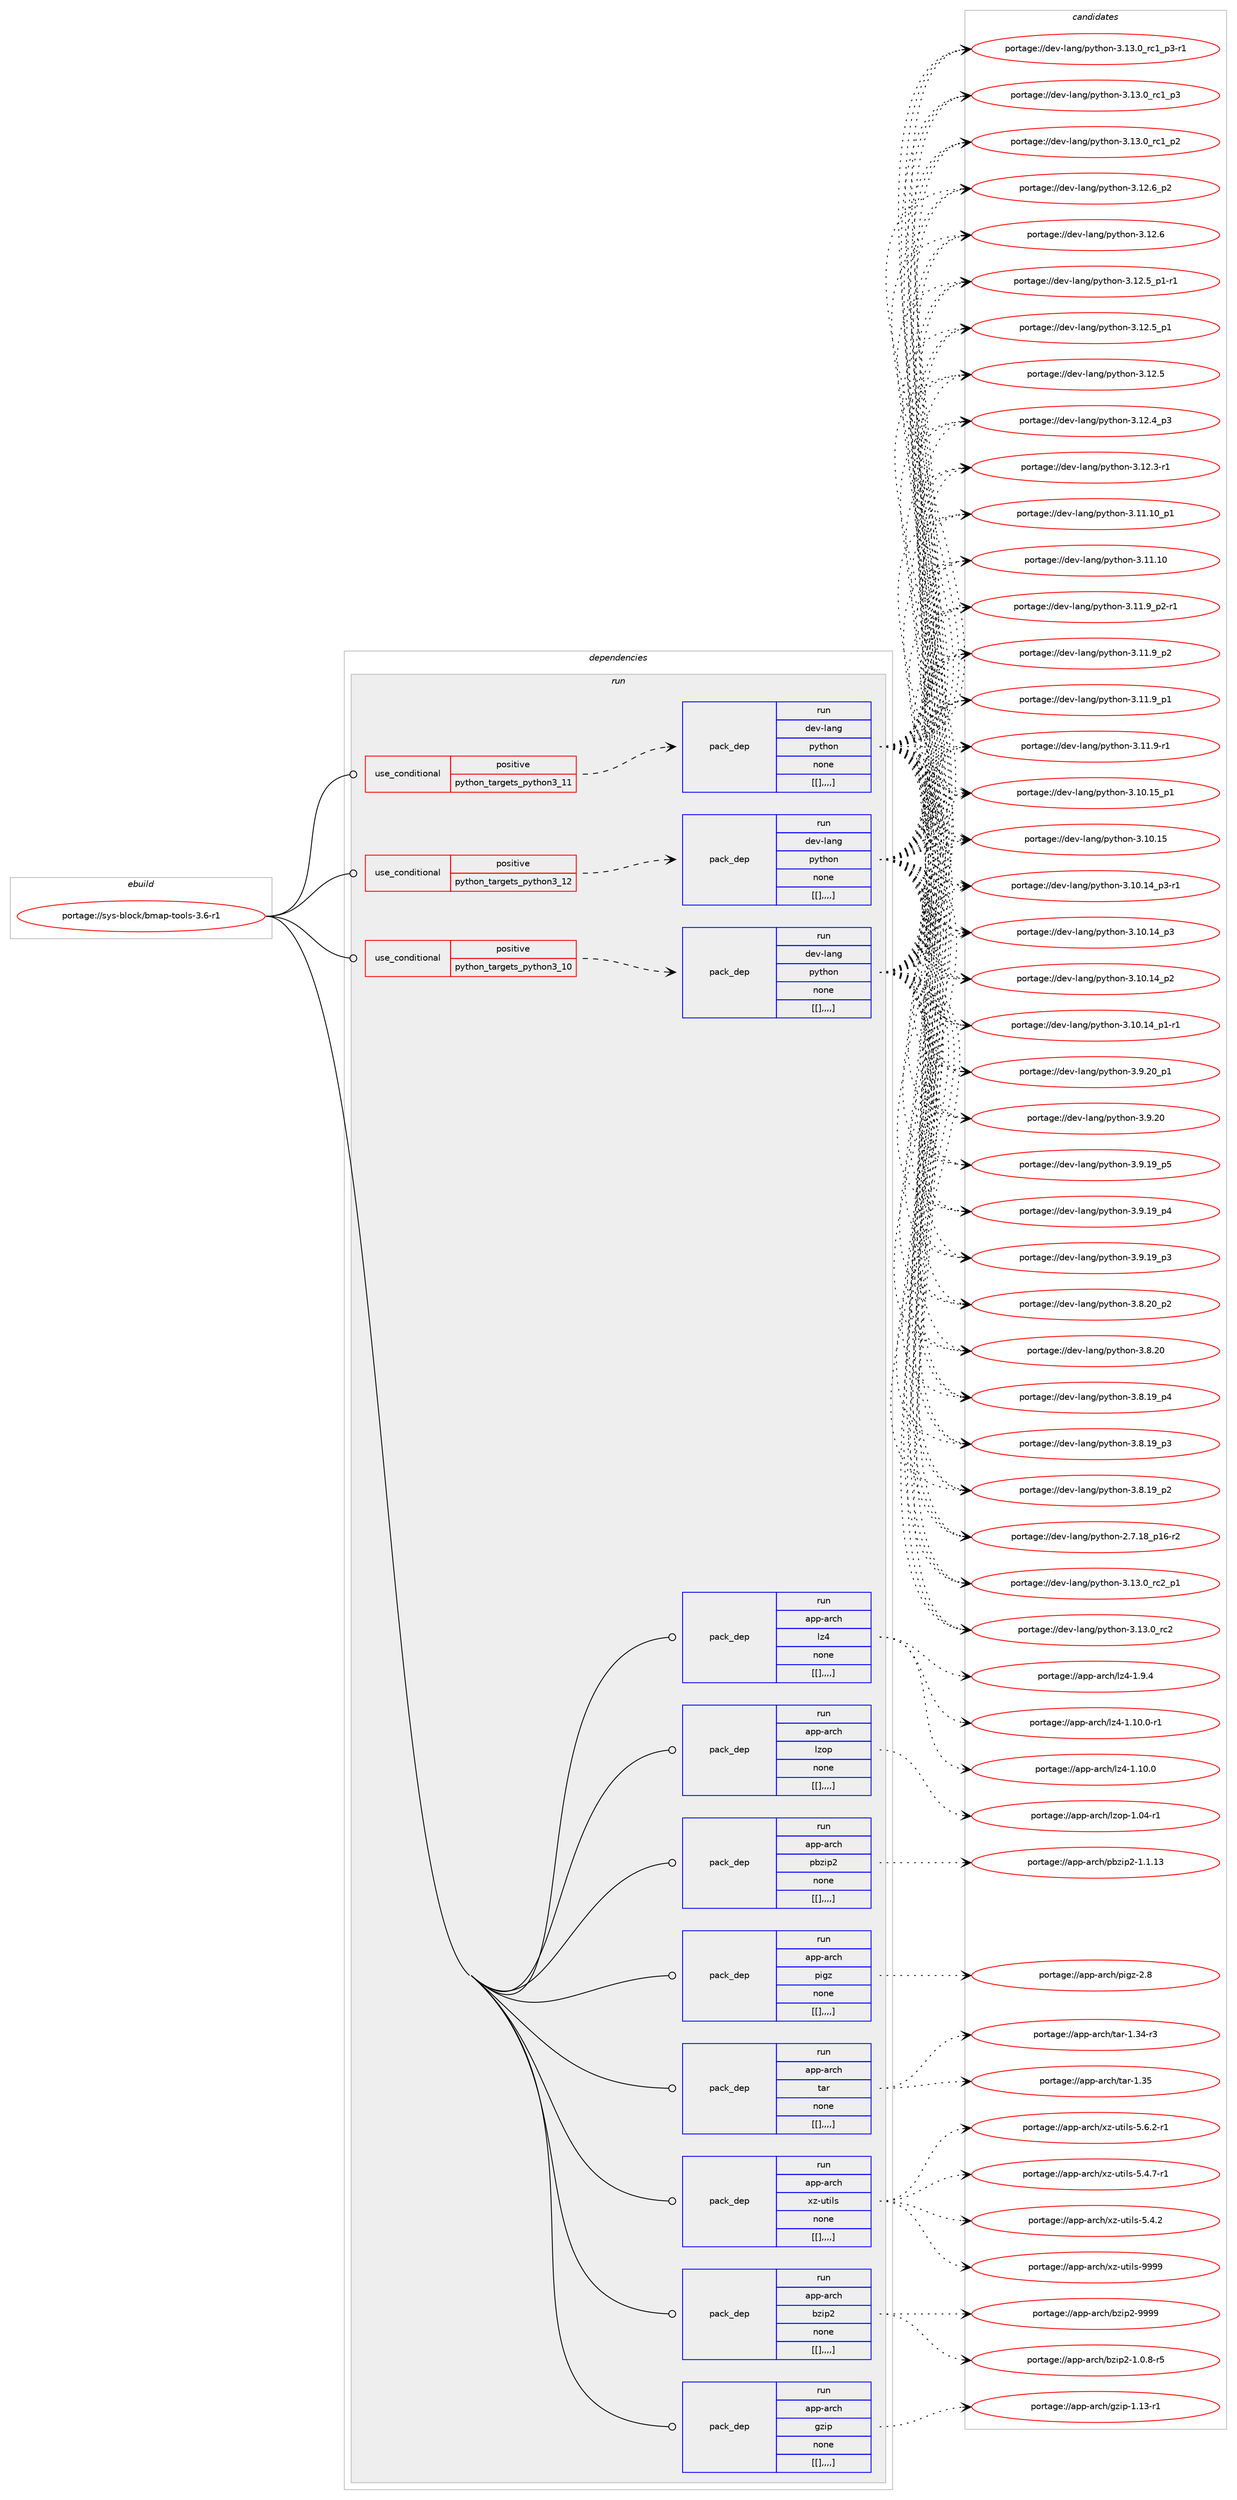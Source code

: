 digraph prolog {

# *************
# Graph options
# *************

newrank=true;
concentrate=true;
compound=true;
graph [rankdir=LR,fontname=Helvetica,fontsize=10,ranksep=1.5];#, ranksep=2.5, nodesep=0.2];
edge  [arrowhead=vee];
node  [fontname=Helvetica,fontsize=10];

# **********
# The ebuild
# **********

subgraph cluster_leftcol {
color=gray;
label=<<i>ebuild</i>>;
id [label="portage://sys-block/bmap-tools-3.6-r1", color=red, width=4, href="../sys-block/bmap-tools-3.6-r1.svg"];
}

# ****************
# The dependencies
# ****************

subgraph cluster_midcol {
color=gray;
label=<<i>dependencies</i>>;
subgraph cluster_compile {
fillcolor="#eeeeee";
style=filled;
label=<<i>compile</i>>;
}
subgraph cluster_compileandrun {
fillcolor="#eeeeee";
style=filled;
label=<<i>compile and run</i>>;
}
subgraph cluster_run {
fillcolor="#eeeeee";
style=filled;
label=<<i>run</i>>;
subgraph cond117780 {
dependency439163 [label=<<TABLE BORDER="0" CELLBORDER="1" CELLSPACING="0" CELLPADDING="4"><TR><TD ROWSPAN="3" CELLPADDING="10">use_conditional</TD></TR><TR><TD>positive</TD></TR><TR><TD>python_targets_python3_10</TD></TR></TABLE>>, shape=none, color=red];
subgraph pack318430 {
dependency439164 [label=<<TABLE BORDER="0" CELLBORDER="1" CELLSPACING="0" CELLPADDING="4" WIDTH="220"><TR><TD ROWSPAN="6" CELLPADDING="30">pack_dep</TD></TR><TR><TD WIDTH="110">run</TD></TR><TR><TD>dev-lang</TD></TR><TR><TD>python</TD></TR><TR><TD>none</TD></TR><TR><TD>[[],,,,]</TD></TR></TABLE>>, shape=none, color=blue];
}
dependency439163:e -> dependency439164:w [weight=20,style="dashed",arrowhead="vee"];
}
id:e -> dependency439163:w [weight=20,style="solid",arrowhead="odot"];
subgraph cond117781 {
dependency439165 [label=<<TABLE BORDER="0" CELLBORDER="1" CELLSPACING="0" CELLPADDING="4"><TR><TD ROWSPAN="3" CELLPADDING="10">use_conditional</TD></TR><TR><TD>positive</TD></TR><TR><TD>python_targets_python3_11</TD></TR></TABLE>>, shape=none, color=red];
subgraph pack318431 {
dependency439166 [label=<<TABLE BORDER="0" CELLBORDER="1" CELLSPACING="0" CELLPADDING="4" WIDTH="220"><TR><TD ROWSPAN="6" CELLPADDING="30">pack_dep</TD></TR><TR><TD WIDTH="110">run</TD></TR><TR><TD>dev-lang</TD></TR><TR><TD>python</TD></TR><TR><TD>none</TD></TR><TR><TD>[[],,,,]</TD></TR></TABLE>>, shape=none, color=blue];
}
dependency439165:e -> dependency439166:w [weight=20,style="dashed",arrowhead="vee"];
}
id:e -> dependency439165:w [weight=20,style="solid",arrowhead="odot"];
subgraph cond117782 {
dependency439167 [label=<<TABLE BORDER="0" CELLBORDER="1" CELLSPACING="0" CELLPADDING="4"><TR><TD ROWSPAN="3" CELLPADDING="10">use_conditional</TD></TR><TR><TD>positive</TD></TR><TR><TD>python_targets_python3_12</TD></TR></TABLE>>, shape=none, color=red];
subgraph pack318432 {
dependency439168 [label=<<TABLE BORDER="0" CELLBORDER="1" CELLSPACING="0" CELLPADDING="4" WIDTH="220"><TR><TD ROWSPAN="6" CELLPADDING="30">pack_dep</TD></TR><TR><TD WIDTH="110">run</TD></TR><TR><TD>dev-lang</TD></TR><TR><TD>python</TD></TR><TR><TD>none</TD></TR><TR><TD>[[],,,,]</TD></TR></TABLE>>, shape=none, color=blue];
}
dependency439167:e -> dependency439168:w [weight=20,style="dashed",arrowhead="vee"];
}
id:e -> dependency439167:w [weight=20,style="solid",arrowhead="odot"];
subgraph pack318433 {
dependency439169 [label=<<TABLE BORDER="0" CELLBORDER="1" CELLSPACING="0" CELLPADDING="4" WIDTH="220"><TR><TD ROWSPAN="6" CELLPADDING="30">pack_dep</TD></TR><TR><TD WIDTH="110">run</TD></TR><TR><TD>app-arch</TD></TR><TR><TD>bzip2</TD></TR><TR><TD>none</TD></TR><TR><TD>[[],,,,]</TD></TR></TABLE>>, shape=none, color=blue];
}
id:e -> dependency439169:w [weight=20,style="solid",arrowhead="odot"];
subgraph pack318434 {
dependency439170 [label=<<TABLE BORDER="0" CELLBORDER="1" CELLSPACING="0" CELLPADDING="4" WIDTH="220"><TR><TD ROWSPAN="6" CELLPADDING="30">pack_dep</TD></TR><TR><TD WIDTH="110">run</TD></TR><TR><TD>app-arch</TD></TR><TR><TD>gzip</TD></TR><TR><TD>none</TD></TR><TR><TD>[[],,,,]</TD></TR></TABLE>>, shape=none, color=blue];
}
id:e -> dependency439170:w [weight=20,style="solid",arrowhead="odot"];
subgraph pack318435 {
dependency439171 [label=<<TABLE BORDER="0" CELLBORDER="1" CELLSPACING="0" CELLPADDING="4" WIDTH="220"><TR><TD ROWSPAN="6" CELLPADDING="30">pack_dep</TD></TR><TR><TD WIDTH="110">run</TD></TR><TR><TD>app-arch</TD></TR><TR><TD>lz4</TD></TR><TR><TD>none</TD></TR><TR><TD>[[],,,,]</TD></TR></TABLE>>, shape=none, color=blue];
}
id:e -> dependency439171:w [weight=20,style="solid",arrowhead="odot"];
subgraph pack318436 {
dependency439172 [label=<<TABLE BORDER="0" CELLBORDER="1" CELLSPACING="0" CELLPADDING="4" WIDTH="220"><TR><TD ROWSPAN="6" CELLPADDING="30">pack_dep</TD></TR><TR><TD WIDTH="110">run</TD></TR><TR><TD>app-arch</TD></TR><TR><TD>lzop</TD></TR><TR><TD>none</TD></TR><TR><TD>[[],,,,]</TD></TR></TABLE>>, shape=none, color=blue];
}
id:e -> dependency439172:w [weight=20,style="solid",arrowhead="odot"];
subgraph pack318437 {
dependency439173 [label=<<TABLE BORDER="0" CELLBORDER="1" CELLSPACING="0" CELLPADDING="4" WIDTH="220"><TR><TD ROWSPAN="6" CELLPADDING="30">pack_dep</TD></TR><TR><TD WIDTH="110">run</TD></TR><TR><TD>app-arch</TD></TR><TR><TD>pbzip2</TD></TR><TR><TD>none</TD></TR><TR><TD>[[],,,,]</TD></TR></TABLE>>, shape=none, color=blue];
}
id:e -> dependency439173:w [weight=20,style="solid",arrowhead="odot"];
subgraph pack318438 {
dependency439174 [label=<<TABLE BORDER="0" CELLBORDER="1" CELLSPACING="0" CELLPADDING="4" WIDTH="220"><TR><TD ROWSPAN="6" CELLPADDING="30">pack_dep</TD></TR><TR><TD WIDTH="110">run</TD></TR><TR><TD>app-arch</TD></TR><TR><TD>pigz</TD></TR><TR><TD>none</TD></TR><TR><TD>[[],,,,]</TD></TR></TABLE>>, shape=none, color=blue];
}
id:e -> dependency439174:w [weight=20,style="solid",arrowhead="odot"];
subgraph pack318439 {
dependency439175 [label=<<TABLE BORDER="0" CELLBORDER="1" CELLSPACING="0" CELLPADDING="4" WIDTH="220"><TR><TD ROWSPAN="6" CELLPADDING="30">pack_dep</TD></TR><TR><TD WIDTH="110">run</TD></TR><TR><TD>app-arch</TD></TR><TR><TD>tar</TD></TR><TR><TD>none</TD></TR><TR><TD>[[],,,,]</TD></TR></TABLE>>, shape=none, color=blue];
}
id:e -> dependency439175:w [weight=20,style="solid",arrowhead="odot"];
subgraph pack318440 {
dependency439176 [label=<<TABLE BORDER="0" CELLBORDER="1" CELLSPACING="0" CELLPADDING="4" WIDTH="220"><TR><TD ROWSPAN="6" CELLPADDING="30">pack_dep</TD></TR><TR><TD WIDTH="110">run</TD></TR><TR><TD>app-arch</TD></TR><TR><TD>xz-utils</TD></TR><TR><TD>none</TD></TR><TR><TD>[[],,,,]</TD></TR></TABLE>>, shape=none, color=blue];
}
id:e -> dependency439176:w [weight=20,style="solid",arrowhead="odot"];
}
}

# **************
# The candidates
# **************

subgraph cluster_choices {
rank=same;
color=gray;
label=<<i>candidates</i>>;

subgraph choice318430 {
color=black;
nodesep=1;
choice100101118451089711010347112121116104111110455146495146489511499509511249 [label="portage://dev-lang/python-3.13.0_rc2_p1", color=red, width=4,href="../dev-lang/python-3.13.0_rc2_p1.svg"];
choice10010111845108971101034711212111610411111045514649514648951149950 [label="portage://dev-lang/python-3.13.0_rc2", color=red, width=4,href="../dev-lang/python-3.13.0_rc2.svg"];
choice1001011184510897110103471121211161041111104551464951464895114994995112514511449 [label="portage://dev-lang/python-3.13.0_rc1_p3-r1", color=red, width=4,href="../dev-lang/python-3.13.0_rc1_p3-r1.svg"];
choice100101118451089711010347112121116104111110455146495146489511499499511251 [label="portage://dev-lang/python-3.13.0_rc1_p3", color=red, width=4,href="../dev-lang/python-3.13.0_rc1_p3.svg"];
choice100101118451089711010347112121116104111110455146495146489511499499511250 [label="portage://dev-lang/python-3.13.0_rc1_p2", color=red, width=4,href="../dev-lang/python-3.13.0_rc1_p2.svg"];
choice100101118451089711010347112121116104111110455146495046549511250 [label="portage://dev-lang/python-3.12.6_p2", color=red, width=4,href="../dev-lang/python-3.12.6_p2.svg"];
choice10010111845108971101034711212111610411111045514649504654 [label="portage://dev-lang/python-3.12.6", color=red, width=4,href="../dev-lang/python-3.12.6.svg"];
choice1001011184510897110103471121211161041111104551464950465395112494511449 [label="portage://dev-lang/python-3.12.5_p1-r1", color=red, width=4,href="../dev-lang/python-3.12.5_p1-r1.svg"];
choice100101118451089711010347112121116104111110455146495046539511249 [label="portage://dev-lang/python-3.12.5_p1", color=red, width=4,href="../dev-lang/python-3.12.5_p1.svg"];
choice10010111845108971101034711212111610411111045514649504653 [label="portage://dev-lang/python-3.12.5", color=red, width=4,href="../dev-lang/python-3.12.5.svg"];
choice100101118451089711010347112121116104111110455146495046529511251 [label="portage://dev-lang/python-3.12.4_p3", color=red, width=4,href="../dev-lang/python-3.12.4_p3.svg"];
choice100101118451089711010347112121116104111110455146495046514511449 [label="portage://dev-lang/python-3.12.3-r1", color=red, width=4,href="../dev-lang/python-3.12.3-r1.svg"];
choice10010111845108971101034711212111610411111045514649494649489511249 [label="portage://dev-lang/python-3.11.10_p1", color=red, width=4,href="../dev-lang/python-3.11.10_p1.svg"];
choice1001011184510897110103471121211161041111104551464949464948 [label="portage://dev-lang/python-3.11.10", color=red, width=4,href="../dev-lang/python-3.11.10.svg"];
choice1001011184510897110103471121211161041111104551464949465795112504511449 [label="portage://dev-lang/python-3.11.9_p2-r1", color=red, width=4,href="../dev-lang/python-3.11.9_p2-r1.svg"];
choice100101118451089711010347112121116104111110455146494946579511250 [label="portage://dev-lang/python-3.11.9_p2", color=red, width=4,href="../dev-lang/python-3.11.9_p2.svg"];
choice100101118451089711010347112121116104111110455146494946579511249 [label="portage://dev-lang/python-3.11.9_p1", color=red, width=4,href="../dev-lang/python-3.11.9_p1.svg"];
choice100101118451089711010347112121116104111110455146494946574511449 [label="portage://dev-lang/python-3.11.9-r1", color=red, width=4,href="../dev-lang/python-3.11.9-r1.svg"];
choice10010111845108971101034711212111610411111045514649484649539511249 [label="portage://dev-lang/python-3.10.15_p1", color=red, width=4,href="../dev-lang/python-3.10.15_p1.svg"];
choice1001011184510897110103471121211161041111104551464948464953 [label="portage://dev-lang/python-3.10.15", color=red, width=4,href="../dev-lang/python-3.10.15.svg"];
choice100101118451089711010347112121116104111110455146494846495295112514511449 [label="portage://dev-lang/python-3.10.14_p3-r1", color=red, width=4,href="../dev-lang/python-3.10.14_p3-r1.svg"];
choice10010111845108971101034711212111610411111045514649484649529511251 [label="portage://dev-lang/python-3.10.14_p3", color=red, width=4,href="../dev-lang/python-3.10.14_p3.svg"];
choice10010111845108971101034711212111610411111045514649484649529511250 [label="portage://dev-lang/python-3.10.14_p2", color=red, width=4,href="../dev-lang/python-3.10.14_p2.svg"];
choice100101118451089711010347112121116104111110455146494846495295112494511449 [label="portage://dev-lang/python-3.10.14_p1-r1", color=red, width=4,href="../dev-lang/python-3.10.14_p1-r1.svg"];
choice100101118451089711010347112121116104111110455146574650489511249 [label="portage://dev-lang/python-3.9.20_p1", color=red, width=4,href="../dev-lang/python-3.9.20_p1.svg"];
choice10010111845108971101034711212111610411111045514657465048 [label="portage://dev-lang/python-3.9.20", color=red, width=4,href="../dev-lang/python-3.9.20.svg"];
choice100101118451089711010347112121116104111110455146574649579511253 [label="portage://dev-lang/python-3.9.19_p5", color=red, width=4,href="../dev-lang/python-3.9.19_p5.svg"];
choice100101118451089711010347112121116104111110455146574649579511252 [label="portage://dev-lang/python-3.9.19_p4", color=red, width=4,href="../dev-lang/python-3.9.19_p4.svg"];
choice100101118451089711010347112121116104111110455146574649579511251 [label="portage://dev-lang/python-3.9.19_p3", color=red, width=4,href="../dev-lang/python-3.9.19_p3.svg"];
choice100101118451089711010347112121116104111110455146564650489511250 [label="portage://dev-lang/python-3.8.20_p2", color=red, width=4,href="../dev-lang/python-3.8.20_p2.svg"];
choice10010111845108971101034711212111610411111045514656465048 [label="portage://dev-lang/python-3.8.20", color=red, width=4,href="../dev-lang/python-3.8.20.svg"];
choice100101118451089711010347112121116104111110455146564649579511252 [label="portage://dev-lang/python-3.8.19_p4", color=red, width=4,href="../dev-lang/python-3.8.19_p4.svg"];
choice100101118451089711010347112121116104111110455146564649579511251 [label="portage://dev-lang/python-3.8.19_p3", color=red, width=4,href="../dev-lang/python-3.8.19_p3.svg"];
choice100101118451089711010347112121116104111110455146564649579511250 [label="portage://dev-lang/python-3.8.19_p2", color=red, width=4,href="../dev-lang/python-3.8.19_p2.svg"];
choice100101118451089711010347112121116104111110455046554649569511249544511450 [label="portage://dev-lang/python-2.7.18_p16-r2", color=red, width=4,href="../dev-lang/python-2.7.18_p16-r2.svg"];
dependency439164:e -> choice100101118451089711010347112121116104111110455146495146489511499509511249:w [style=dotted,weight="100"];
dependency439164:e -> choice10010111845108971101034711212111610411111045514649514648951149950:w [style=dotted,weight="100"];
dependency439164:e -> choice1001011184510897110103471121211161041111104551464951464895114994995112514511449:w [style=dotted,weight="100"];
dependency439164:e -> choice100101118451089711010347112121116104111110455146495146489511499499511251:w [style=dotted,weight="100"];
dependency439164:e -> choice100101118451089711010347112121116104111110455146495146489511499499511250:w [style=dotted,weight="100"];
dependency439164:e -> choice100101118451089711010347112121116104111110455146495046549511250:w [style=dotted,weight="100"];
dependency439164:e -> choice10010111845108971101034711212111610411111045514649504654:w [style=dotted,weight="100"];
dependency439164:e -> choice1001011184510897110103471121211161041111104551464950465395112494511449:w [style=dotted,weight="100"];
dependency439164:e -> choice100101118451089711010347112121116104111110455146495046539511249:w [style=dotted,weight="100"];
dependency439164:e -> choice10010111845108971101034711212111610411111045514649504653:w [style=dotted,weight="100"];
dependency439164:e -> choice100101118451089711010347112121116104111110455146495046529511251:w [style=dotted,weight="100"];
dependency439164:e -> choice100101118451089711010347112121116104111110455146495046514511449:w [style=dotted,weight="100"];
dependency439164:e -> choice10010111845108971101034711212111610411111045514649494649489511249:w [style=dotted,weight="100"];
dependency439164:e -> choice1001011184510897110103471121211161041111104551464949464948:w [style=dotted,weight="100"];
dependency439164:e -> choice1001011184510897110103471121211161041111104551464949465795112504511449:w [style=dotted,weight="100"];
dependency439164:e -> choice100101118451089711010347112121116104111110455146494946579511250:w [style=dotted,weight="100"];
dependency439164:e -> choice100101118451089711010347112121116104111110455146494946579511249:w [style=dotted,weight="100"];
dependency439164:e -> choice100101118451089711010347112121116104111110455146494946574511449:w [style=dotted,weight="100"];
dependency439164:e -> choice10010111845108971101034711212111610411111045514649484649539511249:w [style=dotted,weight="100"];
dependency439164:e -> choice1001011184510897110103471121211161041111104551464948464953:w [style=dotted,weight="100"];
dependency439164:e -> choice100101118451089711010347112121116104111110455146494846495295112514511449:w [style=dotted,weight="100"];
dependency439164:e -> choice10010111845108971101034711212111610411111045514649484649529511251:w [style=dotted,weight="100"];
dependency439164:e -> choice10010111845108971101034711212111610411111045514649484649529511250:w [style=dotted,weight="100"];
dependency439164:e -> choice100101118451089711010347112121116104111110455146494846495295112494511449:w [style=dotted,weight="100"];
dependency439164:e -> choice100101118451089711010347112121116104111110455146574650489511249:w [style=dotted,weight="100"];
dependency439164:e -> choice10010111845108971101034711212111610411111045514657465048:w [style=dotted,weight="100"];
dependency439164:e -> choice100101118451089711010347112121116104111110455146574649579511253:w [style=dotted,weight="100"];
dependency439164:e -> choice100101118451089711010347112121116104111110455146574649579511252:w [style=dotted,weight="100"];
dependency439164:e -> choice100101118451089711010347112121116104111110455146574649579511251:w [style=dotted,weight="100"];
dependency439164:e -> choice100101118451089711010347112121116104111110455146564650489511250:w [style=dotted,weight="100"];
dependency439164:e -> choice10010111845108971101034711212111610411111045514656465048:w [style=dotted,weight="100"];
dependency439164:e -> choice100101118451089711010347112121116104111110455146564649579511252:w [style=dotted,weight="100"];
dependency439164:e -> choice100101118451089711010347112121116104111110455146564649579511251:w [style=dotted,weight="100"];
dependency439164:e -> choice100101118451089711010347112121116104111110455146564649579511250:w [style=dotted,weight="100"];
dependency439164:e -> choice100101118451089711010347112121116104111110455046554649569511249544511450:w [style=dotted,weight="100"];
}
subgraph choice318431 {
color=black;
nodesep=1;
choice100101118451089711010347112121116104111110455146495146489511499509511249 [label="portage://dev-lang/python-3.13.0_rc2_p1", color=red, width=4,href="../dev-lang/python-3.13.0_rc2_p1.svg"];
choice10010111845108971101034711212111610411111045514649514648951149950 [label="portage://dev-lang/python-3.13.0_rc2", color=red, width=4,href="../dev-lang/python-3.13.0_rc2.svg"];
choice1001011184510897110103471121211161041111104551464951464895114994995112514511449 [label="portage://dev-lang/python-3.13.0_rc1_p3-r1", color=red, width=4,href="../dev-lang/python-3.13.0_rc1_p3-r1.svg"];
choice100101118451089711010347112121116104111110455146495146489511499499511251 [label="portage://dev-lang/python-3.13.0_rc1_p3", color=red, width=4,href="../dev-lang/python-3.13.0_rc1_p3.svg"];
choice100101118451089711010347112121116104111110455146495146489511499499511250 [label="portage://dev-lang/python-3.13.0_rc1_p2", color=red, width=4,href="../dev-lang/python-3.13.0_rc1_p2.svg"];
choice100101118451089711010347112121116104111110455146495046549511250 [label="portage://dev-lang/python-3.12.6_p2", color=red, width=4,href="../dev-lang/python-3.12.6_p2.svg"];
choice10010111845108971101034711212111610411111045514649504654 [label="portage://dev-lang/python-3.12.6", color=red, width=4,href="../dev-lang/python-3.12.6.svg"];
choice1001011184510897110103471121211161041111104551464950465395112494511449 [label="portage://dev-lang/python-3.12.5_p1-r1", color=red, width=4,href="../dev-lang/python-3.12.5_p1-r1.svg"];
choice100101118451089711010347112121116104111110455146495046539511249 [label="portage://dev-lang/python-3.12.5_p1", color=red, width=4,href="../dev-lang/python-3.12.5_p1.svg"];
choice10010111845108971101034711212111610411111045514649504653 [label="portage://dev-lang/python-3.12.5", color=red, width=4,href="../dev-lang/python-3.12.5.svg"];
choice100101118451089711010347112121116104111110455146495046529511251 [label="portage://dev-lang/python-3.12.4_p3", color=red, width=4,href="../dev-lang/python-3.12.4_p3.svg"];
choice100101118451089711010347112121116104111110455146495046514511449 [label="portage://dev-lang/python-3.12.3-r1", color=red, width=4,href="../dev-lang/python-3.12.3-r1.svg"];
choice10010111845108971101034711212111610411111045514649494649489511249 [label="portage://dev-lang/python-3.11.10_p1", color=red, width=4,href="../dev-lang/python-3.11.10_p1.svg"];
choice1001011184510897110103471121211161041111104551464949464948 [label="portage://dev-lang/python-3.11.10", color=red, width=4,href="../dev-lang/python-3.11.10.svg"];
choice1001011184510897110103471121211161041111104551464949465795112504511449 [label="portage://dev-lang/python-3.11.9_p2-r1", color=red, width=4,href="../dev-lang/python-3.11.9_p2-r1.svg"];
choice100101118451089711010347112121116104111110455146494946579511250 [label="portage://dev-lang/python-3.11.9_p2", color=red, width=4,href="../dev-lang/python-3.11.9_p2.svg"];
choice100101118451089711010347112121116104111110455146494946579511249 [label="portage://dev-lang/python-3.11.9_p1", color=red, width=4,href="../dev-lang/python-3.11.9_p1.svg"];
choice100101118451089711010347112121116104111110455146494946574511449 [label="portage://dev-lang/python-3.11.9-r1", color=red, width=4,href="../dev-lang/python-3.11.9-r1.svg"];
choice10010111845108971101034711212111610411111045514649484649539511249 [label="portage://dev-lang/python-3.10.15_p1", color=red, width=4,href="../dev-lang/python-3.10.15_p1.svg"];
choice1001011184510897110103471121211161041111104551464948464953 [label="portage://dev-lang/python-3.10.15", color=red, width=4,href="../dev-lang/python-3.10.15.svg"];
choice100101118451089711010347112121116104111110455146494846495295112514511449 [label="portage://dev-lang/python-3.10.14_p3-r1", color=red, width=4,href="../dev-lang/python-3.10.14_p3-r1.svg"];
choice10010111845108971101034711212111610411111045514649484649529511251 [label="portage://dev-lang/python-3.10.14_p3", color=red, width=4,href="../dev-lang/python-3.10.14_p3.svg"];
choice10010111845108971101034711212111610411111045514649484649529511250 [label="portage://dev-lang/python-3.10.14_p2", color=red, width=4,href="../dev-lang/python-3.10.14_p2.svg"];
choice100101118451089711010347112121116104111110455146494846495295112494511449 [label="portage://dev-lang/python-3.10.14_p1-r1", color=red, width=4,href="../dev-lang/python-3.10.14_p1-r1.svg"];
choice100101118451089711010347112121116104111110455146574650489511249 [label="portage://dev-lang/python-3.9.20_p1", color=red, width=4,href="../dev-lang/python-3.9.20_p1.svg"];
choice10010111845108971101034711212111610411111045514657465048 [label="portage://dev-lang/python-3.9.20", color=red, width=4,href="../dev-lang/python-3.9.20.svg"];
choice100101118451089711010347112121116104111110455146574649579511253 [label="portage://dev-lang/python-3.9.19_p5", color=red, width=4,href="../dev-lang/python-3.9.19_p5.svg"];
choice100101118451089711010347112121116104111110455146574649579511252 [label="portage://dev-lang/python-3.9.19_p4", color=red, width=4,href="../dev-lang/python-3.9.19_p4.svg"];
choice100101118451089711010347112121116104111110455146574649579511251 [label="portage://dev-lang/python-3.9.19_p3", color=red, width=4,href="../dev-lang/python-3.9.19_p3.svg"];
choice100101118451089711010347112121116104111110455146564650489511250 [label="portage://dev-lang/python-3.8.20_p2", color=red, width=4,href="../dev-lang/python-3.8.20_p2.svg"];
choice10010111845108971101034711212111610411111045514656465048 [label="portage://dev-lang/python-3.8.20", color=red, width=4,href="../dev-lang/python-3.8.20.svg"];
choice100101118451089711010347112121116104111110455146564649579511252 [label="portage://dev-lang/python-3.8.19_p4", color=red, width=4,href="../dev-lang/python-3.8.19_p4.svg"];
choice100101118451089711010347112121116104111110455146564649579511251 [label="portage://dev-lang/python-3.8.19_p3", color=red, width=4,href="../dev-lang/python-3.8.19_p3.svg"];
choice100101118451089711010347112121116104111110455146564649579511250 [label="portage://dev-lang/python-3.8.19_p2", color=red, width=4,href="../dev-lang/python-3.8.19_p2.svg"];
choice100101118451089711010347112121116104111110455046554649569511249544511450 [label="portage://dev-lang/python-2.7.18_p16-r2", color=red, width=4,href="../dev-lang/python-2.7.18_p16-r2.svg"];
dependency439166:e -> choice100101118451089711010347112121116104111110455146495146489511499509511249:w [style=dotted,weight="100"];
dependency439166:e -> choice10010111845108971101034711212111610411111045514649514648951149950:w [style=dotted,weight="100"];
dependency439166:e -> choice1001011184510897110103471121211161041111104551464951464895114994995112514511449:w [style=dotted,weight="100"];
dependency439166:e -> choice100101118451089711010347112121116104111110455146495146489511499499511251:w [style=dotted,weight="100"];
dependency439166:e -> choice100101118451089711010347112121116104111110455146495146489511499499511250:w [style=dotted,weight="100"];
dependency439166:e -> choice100101118451089711010347112121116104111110455146495046549511250:w [style=dotted,weight="100"];
dependency439166:e -> choice10010111845108971101034711212111610411111045514649504654:w [style=dotted,weight="100"];
dependency439166:e -> choice1001011184510897110103471121211161041111104551464950465395112494511449:w [style=dotted,weight="100"];
dependency439166:e -> choice100101118451089711010347112121116104111110455146495046539511249:w [style=dotted,weight="100"];
dependency439166:e -> choice10010111845108971101034711212111610411111045514649504653:w [style=dotted,weight="100"];
dependency439166:e -> choice100101118451089711010347112121116104111110455146495046529511251:w [style=dotted,weight="100"];
dependency439166:e -> choice100101118451089711010347112121116104111110455146495046514511449:w [style=dotted,weight="100"];
dependency439166:e -> choice10010111845108971101034711212111610411111045514649494649489511249:w [style=dotted,weight="100"];
dependency439166:e -> choice1001011184510897110103471121211161041111104551464949464948:w [style=dotted,weight="100"];
dependency439166:e -> choice1001011184510897110103471121211161041111104551464949465795112504511449:w [style=dotted,weight="100"];
dependency439166:e -> choice100101118451089711010347112121116104111110455146494946579511250:w [style=dotted,weight="100"];
dependency439166:e -> choice100101118451089711010347112121116104111110455146494946579511249:w [style=dotted,weight="100"];
dependency439166:e -> choice100101118451089711010347112121116104111110455146494946574511449:w [style=dotted,weight="100"];
dependency439166:e -> choice10010111845108971101034711212111610411111045514649484649539511249:w [style=dotted,weight="100"];
dependency439166:e -> choice1001011184510897110103471121211161041111104551464948464953:w [style=dotted,weight="100"];
dependency439166:e -> choice100101118451089711010347112121116104111110455146494846495295112514511449:w [style=dotted,weight="100"];
dependency439166:e -> choice10010111845108971101034711212111610411111045514649484649529511251:w [style=dotted,weight="100"];
dependency439166:e -> choice10010111845108971101034711212111610411111045514649484649529511250:w [style=dotted,weight="100"];
dependency439166:e -> choice100101118451089711010347112121116104111110455146494846495295112494511449:w [style=dotted,weight="100"];
dependency439166:e -> choice100101118451089711010347112121116104111110455146574650489511249:w [style=dotted,weight="100"];
dependency439166:e -> choice10010111845108971101034711212111610411111045514657465048:w [style=dotted,weight="100"];
dependency439166:e -> choice100101118451089711010347112121116104111110455146574649579511253:w [style=dotted,weight="100"];
dependency439166:e -> choice100101118451089711010347112121116104111110455146574649579511252:w [style=dotted,weight="100"];
dependency439166:e -> choice100101118451089711010347112121116104111110455146574649579511251:w [style=dotted,weight="100"];
dependency439166:e -> choice100101118451089711010347112121116104111110455146564650489511250:w [style=dotted,weight="100"];
dependency439166:e -> choice10010111845108971101034711212111610411111045514656465048:w [style=dotted,weight="100"];
dependency439166:e -> choice100101118451089711010347112121116104111110455146564649579511252:w [style=dotted,weight="100"];
dependency439166:e -> choice100101118451089711010347112121116104111110455146564649579511251:w [style=dotted,weight="100"];
dependency439166:e -> choice100101118451089711010347112121116104111110455146564649579511250:w [style=dotted,weight="100"];
dependency439166:e -> choice100101118451089711010347112121116104111110455046554649569511249544511450:w [style=dotted,weight="100"];
}
subgraph choice318432 {
color=black;
nodesep=1;
choice100101118451089711010347112121116104111110455146495146489511499509511249 [label="portage://dev-lang/python-3.13.0_rc2_p1", color=red, width=4,href="../dev-lang/python-3.13.0_rc2_p1.svg"];
choice10010111845108971101034711212111610411111045514649514648951149950 [label="portage://dev-lang/python-3.13.0_rc2", color=red, width=4,href="../dev-lang/python-3.13.0_rc2.svg"];
choice1001011184510897110103471121211161041111104551464951464895114994995112514511449 [label="portage://dev-lang/python-3.13.0_rc1_p3-r1", color=red, width=4,href="../dev-lang/python-3.13.0_rc1_p3-r1.svg"];
choice100101118451089711010347112121116104111110455146495146489511499499511251 [label="portage://dev-lang/python-3.13.0_rc1_p3", color=red, width=4,href="../dev-lang/python-3.13.0_rc1_p3.svg"];
choice100101118451089711010347112121116104111110455146495146489511499499511250 [label="portage://dev-lang/python-3.13.0_rc1_p2", color=red, width=4,href="../dev-lang/python-3.13.0_rc1_p2.svg"];
choice100101118451089711010347112121116104111110455146495046549511250 [label="portage://dev-lang/python-3.12.6_p2", color=red, width=4,href="../dev-lang/python-3.12.6_p2.svg"];
choice10010111845108971101034711212111610411111045514649504654 [label="portage://dev-lang/python-3.12.6", color=red, width=4,href="../dev-lang/python-3.12.6.svg"];
choice1001011184510897110103471121211161041111104551464950465395112494511449 [label="portage://dev-lang/python-3.12.5_p1-r1", color=red, width=4,href="../dev-lang/python-3.12.5_p1-r1.svg"];
choice100101118451089711010347112121116104111110455146495046539511249 [label="portage://dev-lang/python-3.12.5_p1", color=red, width=4,href="../dev-lang/python-3.12.5_p1.svg"];
choice10010111845108971101034711212111610411111045514649504653 [label="portage://dev-lang/python-3.12.5", color=red, width=4,href="../dev-lang/python-3.12.5.svg"];
choice100101118451089711010347112121116104111110455146495046529511251 [label="portage://dev-lang/python-3.12.4_p3", color=red, width=4,href="../dev-lang/python-3.12.4_p3.svg"];
choice100101118451089711010347112121116104111110455146495046514511449 [label="portage://dev-lang/python-3.12.3-r1", color=red, width=4,href="../dev-lang/python-3.12.3-r1.svg"];
choice10010111845108971101034711212111610411111045514649494649489511249 [label="portage://dev-lang/python-3.11.10_p1", color=red, width=4,href="../dev-lang/python-3.11.10_p1.svg"];
choice1001011184510897110103471121211161041111104551464949464948 [label="portage://dev-lang/python-3.11.10", color=red, width=4,href="../dev-lang/python-3.11.10.svg"];
choice1001011184510897110103471121211161041111104551464949465795112504511449 [label="portage://dev-lang/python-3.11.9_p2-r1", color=red, width=4,href="../dev-lang/python-3.11.9_p2-r1.svg"];
choice100101118451089711010347112121116104111110455146494946579511250 [label="portage://dev-lang/python-3.11.9_p2", color=red, width=4,href="../dev-lang/python-3.11.9_p2.svg"];
choice100101118451089711010347112121116104111110455146494946579511249 [label="portage://dev-lang/python-3.11.9_p1", color=red, width=4,href="../dev-lang/python-3.11.9_p1.svg"];
choice100101118451089711010347112121116104111110455146494946574511449 [label="portage://dev-lang/python-3.11.9-r1", color=red, width=4,href="../dev-lang/python-3.11.9-r1.svg"];
choice10010111845108971101034711212111610411111045514649484649539511249 [label="portage://dev-lang/python-3.10.15_p1", color=red, width=4,href="../dev-lang/python-3.10.15_p1.svg"];
choice1001011184510897110103471121211161041111104551464948464953 [label="portage://dev-lang/python-3.10.15", color=red, width=4,href="../dev-lang/python-3.10.15.svg"];
choice100101118451089711010347112121116104111110455146494846495295112514511449 [label="portage://dev-lang/python-3.10.14_p3-r1", color=red, width=4,href="../dev-lang/python-3.10.14_p3-r1.svg"];
choice10010111845108971101034711212111610411111045514649484649529511251 [label="portage://dev-lang/python-3.10.14_p3", color=red, width=4,href="../dev-lang/python-3.10.14_p3.svg"];
choice10010111845108971101034711212111610411111045514649484649529511250 [label="portage://dev-lang/python-3.10.14_p2", color=red, width=4,href="../dev-lang/python-3.10.14_p2.svg"];
choice100101118451089711010347112121116104111110455146494846495295112494511449 [label="portage://dev-lang/python-3.10.14_p1-r1", color=red, width=4,href="../dev-lang/python-3.10.14_p1-r1.svg"];
choice100101118451089711010347112121116104111110455146574650489511249 [label="portage://dev-lang/python-3.9.20_p1", color=red, width=4,href="../dev-lang/python-3.9.20_p1.svg"];
choice10010111845108971101034711212111610411111045514657465048 [label="portage://dev-lang/python-3.9.20", color=red, width=4,href="../dev-lang/python-3.9.20.svg"];
choice100101118451089711010347112121116104111110455146574649579511253 [label="portage://dev-lang/python-3.9.19_p5", color=red, width=4,href="../dev-lang/python-3.9.19_p5.svg"];
choice100101118451089711010347112121116104111110455146574649579511252 [label="portage://dev-lang/python-3.9.19_p4", color=red, width=4,href="../dev-lang/python-3.9.19_p4.svg"];
choice100101118451089711010347112121116104111110455146574649579511251 [label="portage://dev-lang/python-3.9.19_p3", color=red, width=4,href="../dev-lang/python-3.9.19_p3.svg"];
choice100101118451089711010347112121116104111110455146564650489511250 [label="portage://dev-lang/python-3.8.20_p2", color=red, width=4,href="../dev-lang/python-3.8.20_p2.svg"];
choice10010111845108971101034711212111610411111045514656465048 [label="portage://dev-lang/python-3.8.20", color=red, width=4,href="../dev-lang/python-3.8.20.svg"];
choice100101118451089711010347112121116104111110455146564649579511252 [label="portage://dev-lang/python-3.8.19_p4", color=red, width=4,href="../dev-lang/python-3.8.19_p4.svg"];
choice100101118451089711010347112121116104111110455146564649579511251 [label="portage://dev-lang/python-3.8.19_p3", color=red, width=4,href="../dev-lang/python-3.8.19_p3.svg"];
choice100101118451089711010347112121116104111110455146564649579511250 [label="portage://dev-lang/python-3.8.19_p2", color=red, width=4,href="../dev-lang/python-3.8.19_p2.svg"];
choice100101118451089711010347112121116104111110455046554649569511249544511450 [label="portage://dev-lang/python-2.7.18_p16-r2", color=red, width=4,href="../dev-lang/python-2.7.18_p16-r2.svg"];
dependency439168:e -> choice100101118451089711010347112121116104111110455146495146489511499509511249:w [style=dotted,weight="100"];
dependency439168:e -> choice10010111845108971101034711212111610411111045514649514648951149950:w [style=dotted,weight="100"];
dependency439168:e -> choice1001011184510897110103471121211161041111104551464951464895114994995112514511449:w [style=dotted,weight="100"];
dependency439168:e -> choice100101118451089711010347112121116104111110455146495146489511499499511251:w [style=dotted,weight="100"];
dependency439168:e -> choice100101118451089711010347112121116104111110455146495146489511499499511250:w [style=dotted,weight="100"];
dependency439168:e -> choice100101118451089711010347112121116104111110455146495046549511250:w [style=dotted,weight="100"];
dependency439168:e -> choice10010111845108971101034711212111610411111045514649504654:w [style=dotted,weight="100"];
dependency439168:e -> choice1001011184510897110103471121211161041111104551464950465395112494511449:w [style=dotted,weight="100"];
dependency439168:e -> choice100101118451089711010347112121116104111110455146495046539511249:w [style=dotted,weight="100"];
dependency439168:e -> choice10010111845108971101034711212111610411111045514649504653:w [style=dotted,weight="100"];
dependency439168:e -> choice100101118451089711010347112121116104111110455146495046529511251:w [style=dotted,weight="100"];
dependency439168:e -> choice100101118451089711010347112121116104111110455146495046514511449:w [style=dotted,weight="100"];
dependency439168:e -> choice10010111845108971101034711212111610411111045514649494649489511249:w [style=dotted,weight="100"];
dependency439168:e -> choice1001011184510897110103471121211161041111104551464949464948:w [style=dotted,weight="100"];
dependency439168:e -> choice1001011184510897110103471121211161041111104551464949465795112504511449:w [style=dotted,weight="100"];
dependency439168:e -> choice100101118451089711010347112121116104111110455146494946579511250:w [style=dotted,weight="100"];
dependency439168:e -> choice100101118451089711010347112121116104111110455146494946579511249:w [style=dotted,weight="100"];
dependency439168:e -> choice100101118451089711010347112121116104111110455146494946574511449:w [style=dotted,weight="100"];
dependency439168:e -> choice10010111845108971101034711212111610411111045514649484649539511249:w [style=dotted,weight="100"];
dependency439168:e -> choice1001011184510897110103471121211161041111104551464948464953:w [style=dotted,weight="100"];
dependency439168:e -> choice100101118451089711010347112121116104111110455146494846495295112514511449:w [style=dotted,weight="100"];
dependency439168:e -> choice10010111845108971101034711212111610411111045514649484649529511251:w [style=dotted,weight="100"];
dependency439168:e -> choice10010111845108971101034711212111610411111045514649484649529511250:w [style=dotted,weight="100"];
dependency439168:e -> choice100101118451089711010347112121116104111110455146494846495295112494511449:w [style=dotted,weight="100"];
dependency439168:e -> choice100101118451089711010347112121116104111110455146574650489511249:w [style=dotted,weight="100"];
dependency439168:e -> choice10010111845108971101034711212111610411111045514657465048:w [style=dotted,weight="100"];
dependency439168:e -> choice100101118451089711010347112121116104111110455146574649579511253:w [style=dotted,weight="100"];
dependency439168:e -> choice100101118451089711010347112121116104111110455146574649579511252:w [style=dotted,weight="100"];
dependency439168:e -> choice100101118451089711010347112121116104111110455146574649579511251:w [style=dotted,weight="100"];
dependency439168:e -> choice100101118451089711010347112121116104111110455146564650489511250:w [style=dotted,weight="100"];
dependency439168:e -> choice10010111845108971101034711212111610411111045514656465048:w [style=dotted,weight="100"];
dependency439168:e -> choice100101118451089711010347112121116104111110455146564649579511252:w [style=dotted,weight="100"];
dependency439168:e -> choice100101118451089711010347112121116104111110455146564649579511251:w [style=dotted,weight="100"];
dependency439168:e -> choice100101118451089711010347112121116104111110455146564649579511250:w [style=dotted,weight="100"];
dependency439168:e -> choice100101118451089711010347112121116104111110455046554649569511249544511450:w [style=dotted,weight="100"];
}
subgraph choice318433 {
color=black;
nodesep=1;
choice971121124597114991044798122105112504557575757 [label="portage://app-arch/bzip2-9999", color=red, width=4,href="../app-arch/bzip2-9999.svg"];
choice971121124597114991044798122105112504549464846564511453 [label="portage://app-arch/bzip2-1.0.8-r5", color=red, width=4,href="../app-arch/bzip2-1.0.8-r5.svg"];
dependency439169:e -> choice971121124597114991044798122105112504557575757:w [style=dotted,weight="100"];
dependency439169:e -> choice971121124597114991044798122105112504549464846564511453:w [style=dotted,weight="100"];
}
subgraph choice318434 {
color=black;
nodesep=1;
choice971121124597114991044710312210511245494649514511449 [label="portage://app-arch/gzip-1.13-r1", color=red, width=4,href="../app-arch/gzip-1.13-r1.svg"];
dependency439170:e -> choice971121124597114991044710312210511245494649514511449:w [style=dotted,weight="100"];
}
subgraph choice318435 {
color=black;
nodesep=1;
choice971121124597114991044710812252454946494846484511449 [label="portage://app-arch/lz4-1.10.0-r1", color=red, width=4,href="../app-arch/lz4-1.10.0-r1.svg"];
choice97112112459711499104471081225245494649484648 [label="portage://app-arch/lz4-1.10.0", color=red, width=4,href="../app-arch/lz4-1.10.0.svg"];
choice971121124597114991044710812252454946574652 [label="portage://app-arch/lz4-1.9.4", color=red, width=4,href="../app-arch/lz4-1.9.4.svg"];
dependency439171:e -> choice971121124597114991044710812252454946494846484511449:w [style=dotted,weight="100"];
dependency439171:e -> choice97112112459711499104471081225245494649484648:w [style=dotted,weight="100"];
dependency439171:e -> choice971121124597114991044710812252454946574652:w [style=dotted,weight="100"];
}
subgraph choice318436 {
color=black;
nodesep=1;
choice971121124597114991044710812211111245494648524511449 [label="portage://app-arch/lzop-1.04-r1", color=red, width=4,href="../app-arch/lzop-1.04-r1.svg"];
dependency439172:e -> choice971121124597114991044710812211111245494648524511449:w [style=dotted,weight="100"];
}
subgraph choice318437 {
color=black;
nodesep=1;
choice9711211245971149910447112981221051125045494649464951 [label="portage://app-arch/pbzip2-1.1.13", color=red, width=4,href="../app-arch/pbzip2-1.1.13.svg"];
dependency439173:e -> choice9711211245971149910447112981221051125045494649464951:w [style=dotted,weight="100"];
}
subgraph choice318438 {
color=black;
nodesep=1;
choice971121124597114991044711210510312245504656 [label="portage://app-arch/pigz-2.8", color=red, width=4,href="../app-arch/pigz-2.8.svg"];
dependency439174:e -> choice971121124597114991044711210510312245504656:w [style=dotted,weight="100"];
}
subgraph choice318439 {
color=black;
nodesep=1;
choice9711211245971149910447116971144549465153 [label="portage://app-arch/tar-1.35", color=red, width=4,href="../app-arch/tar-1.35.svg"];
choice97112112459711499104471169711445494651524511451 [label="portage://app-arch/tar-1.34-r3", color=red, width=4,href="../app-arch/tar-1.34-r3.svg"];
dependency439175:e -> choice9711211245971149910447116971144549465153:w [style=dotted,weight="100"];
dependency439175:e -> choice97112112459711499104471169711445494651524511451:w [style=dotted,weight="100"];
}
subgraph choice318440 {
color=black;
nodesep=1;
choice9711211245971149910447120122451171161051081154557575757 [label="portage://app-arch/xz-utils-9999", color=red, width=4,href="../app-arch/xz-utils-9999.svg"];
choice9711211245971149910447120122451171161051081154553465446504511449 [label="portage://app-arch/xz-utils-5.6.2-r1", color=red, width=4,href="../app-arch/xz-utils-5.6.2-r1.svg"];
choice9711211245971149910447120122451171161051081154553465246554511449 [label="portage://app-arch/xz-utils-5.4.7-r1", color=red, width=4,href="../app-arch/xz-utils-5.4.7-r1.svg"];
choice971121124597114991044712012245117116105108115455346524650 [label="portage://app-arch/xz-utils-5.4.2", color=red, width=4,href="../app-arch/xz-utils-5.4.2.svg"];
dependency439176:e -> choice9711211245971149910447120122451171161051081154557575757:w [style=dotted,weight="100"];
dependency439176:e -> choice9711211245971149910447120122451171161051081154553465446504511449:w [style=dotted,weight="100"];
dependency439176:e -> choice9711211245971149910447120122451171161051081154553465246554511449:w [style=dotted,weight="100"];
dependency439176:e -> choice971121124597114991044712012245117116105108115455346524650:w [style=dotted,weight="100"];
}
}

}
